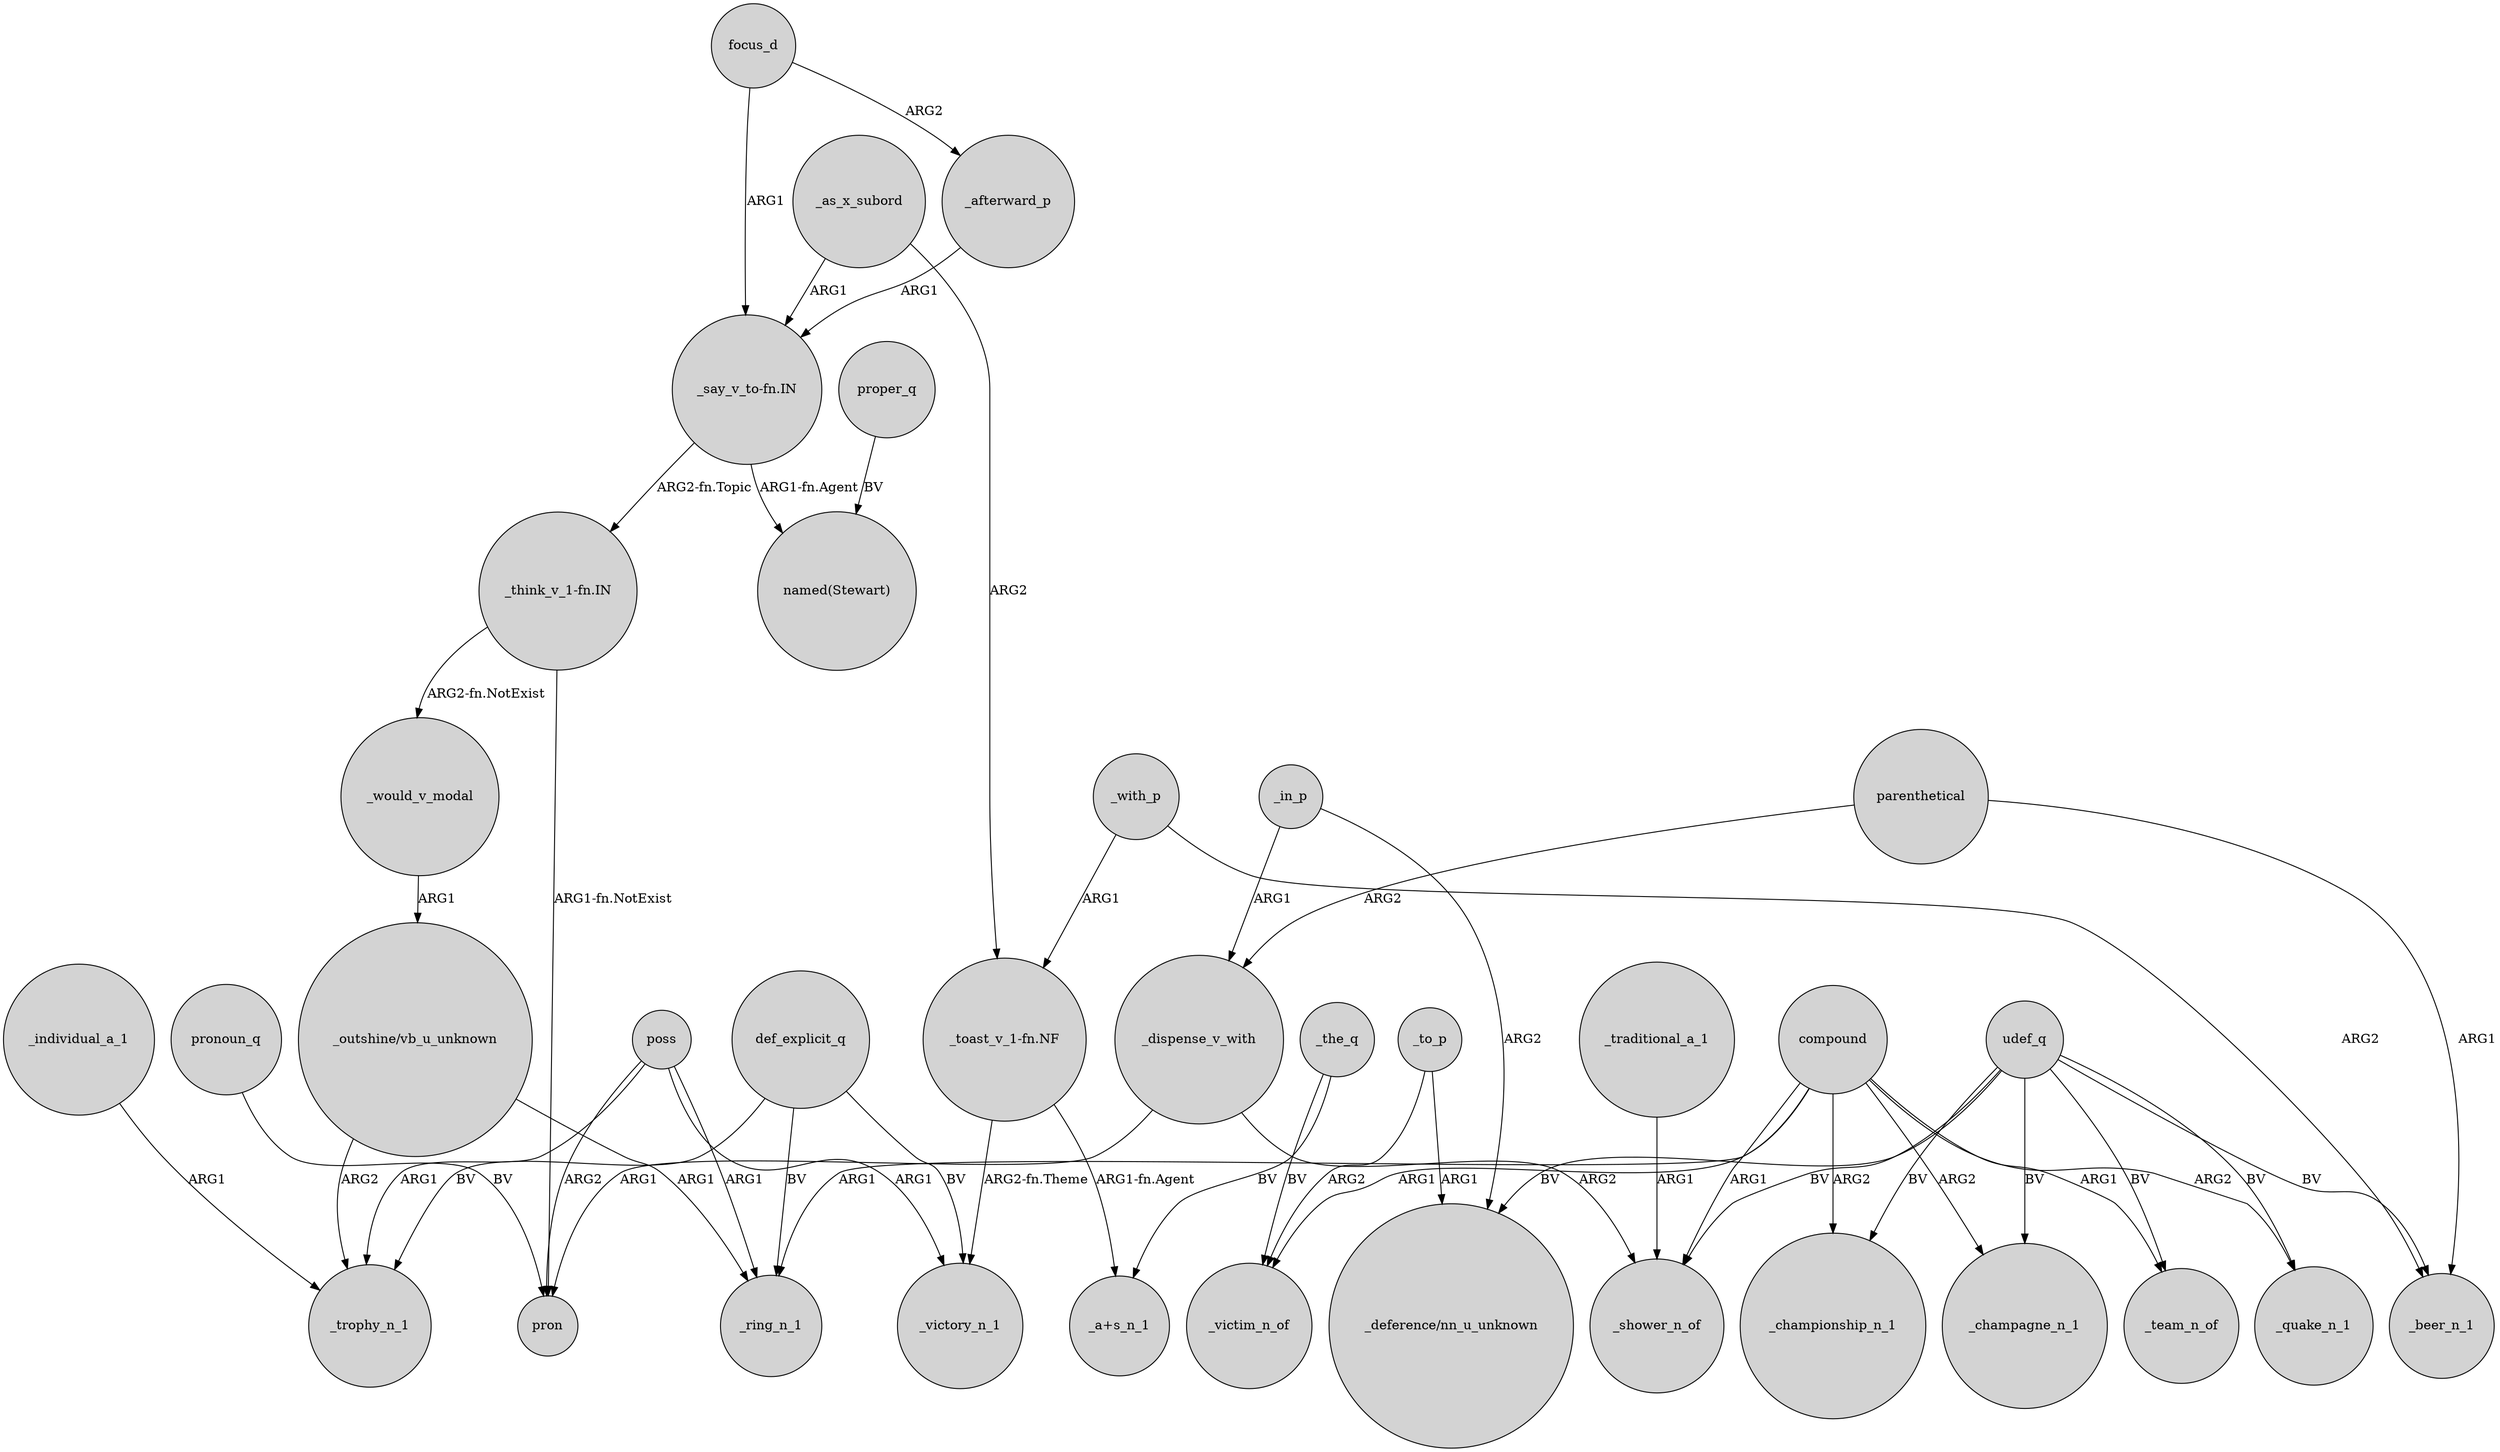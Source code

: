digraph {
	node [shape=circle style=filled]
	compound -> _team_n_of [label=ARG1]
	poss -> pron [label=ARG2]
	compound -> _victim_n_of [label=ARG1]
	"_think_v_1-fn.IN" -> pron [label="ARG1-fn.NotExist"]
	udef_q -> _shower_n_of [label=BV]
	udef_q -> _champagne_n_1 [label=BV]
	"_say_v_to-fn.IN" -> "named(Stewart)" [label="ARG1-fn.Agent"]
	_traditional_a_1 -> _shower_n_of [label=ARG1]
	_the_q -> _victim_n_of [label=BV]
	_would_v_modal -> "_outshine/vb_u_unknown" [label=ARG1]
	_individual_a_1 -> _trophy_n_1 [label=ARG1]
	proper_q -> "named(Stewart)" [label=BV]
	poss -> _victory_n_1 [label=ARG1]
	"_say_v_to-fn.IN" -> "_think_v_1-fn.IN" [label="ARG2-fn.Topic"]
	poss -> _trophy_n_1 [label=ARG1]
	def_explicit_q -> _victory_n_1 [label=BV]
	focus_d -> "_say_v_to-fn.IN" [label=ARG1]
	_with_p -> "_toast_v_1-fn.NF" [label=ARG1]
	_as_x_subord -> "_toast_v_1-fn.NF" [label=ARG2]
	parenthetical -> _dispense_v_with [label=ARG2]
	pronoun_q -> pron [label=BV]
	_with_p -> _beer_n_1 [label=ARG2]
	poss -> _ring_n_1 [label=ARG1]
	udef_q -> "_deference/nn_u_unknown" [label=BV]
	focus_d -> _afterward_p [label=ARG2]
	"_outshine/vb_u_unknown" -> _trophy_n_1 [label=ARG2]
	udef_q -> _team_n_of [label=BV]
	compound -> _champagne_n_1 [label=ARG2]
	def_explicit_q -> _ring_n_1 [label=BV]
	def_explicit_q -> _trophy_n_1 [label=BV]
	udef_q -> _beer_n_1 [label=BV]
	parenthetical -> _beer_n_1 [label=ARG1]
	_afterward_p -> "_say_v_to-fn.IN" [label=ARG1]
	"_outshine/vb_u_unknown" -> _ring_n_1 [label=ARG1]
	"_think_v_1-fn.IN" -> _would_v_modal [label="ARG2-fn.NotExist"]
	_dispense_v_with -> pron [label=ARG1]
	_to_p -> "_deference/nn_u_unknown" [label=ARG1]
	compound -> _quake_n_1 [label=ARG2]
	"_toast_v_1-fn.NF" -> _victory_n_1 [label="ARG2-fn.Theme"]
	_dispense_v_with -> _shower_n_of [label=ARG2]
	compound -> _shower_n_of [label=ARG1]
	_to_p -> _victim_n_of [label=ARG2]
	compound -> _ring_n_1 [label=ARG1]
	udef_q -> _championship_n_1 [label=BV]
	compound -> _championship_n_1 [label=ARG2]
	udef_q -> _quake_n_1 [label=BV]
	"_toast_v_1-fn.NF" -> "_a+s_n_1" [label="ARG1-fn.Agent"]
	_the_q -> "_a+s_n_1" [label=BV]
	_in_p -> _dispense_v_with [label=ARG1]
	_as_x_subord -> "_say_v_to-fn.IN" [label=ARG1]
	_in_p -> "_deference/nn_u_unknown" [label=ARG2]
}
